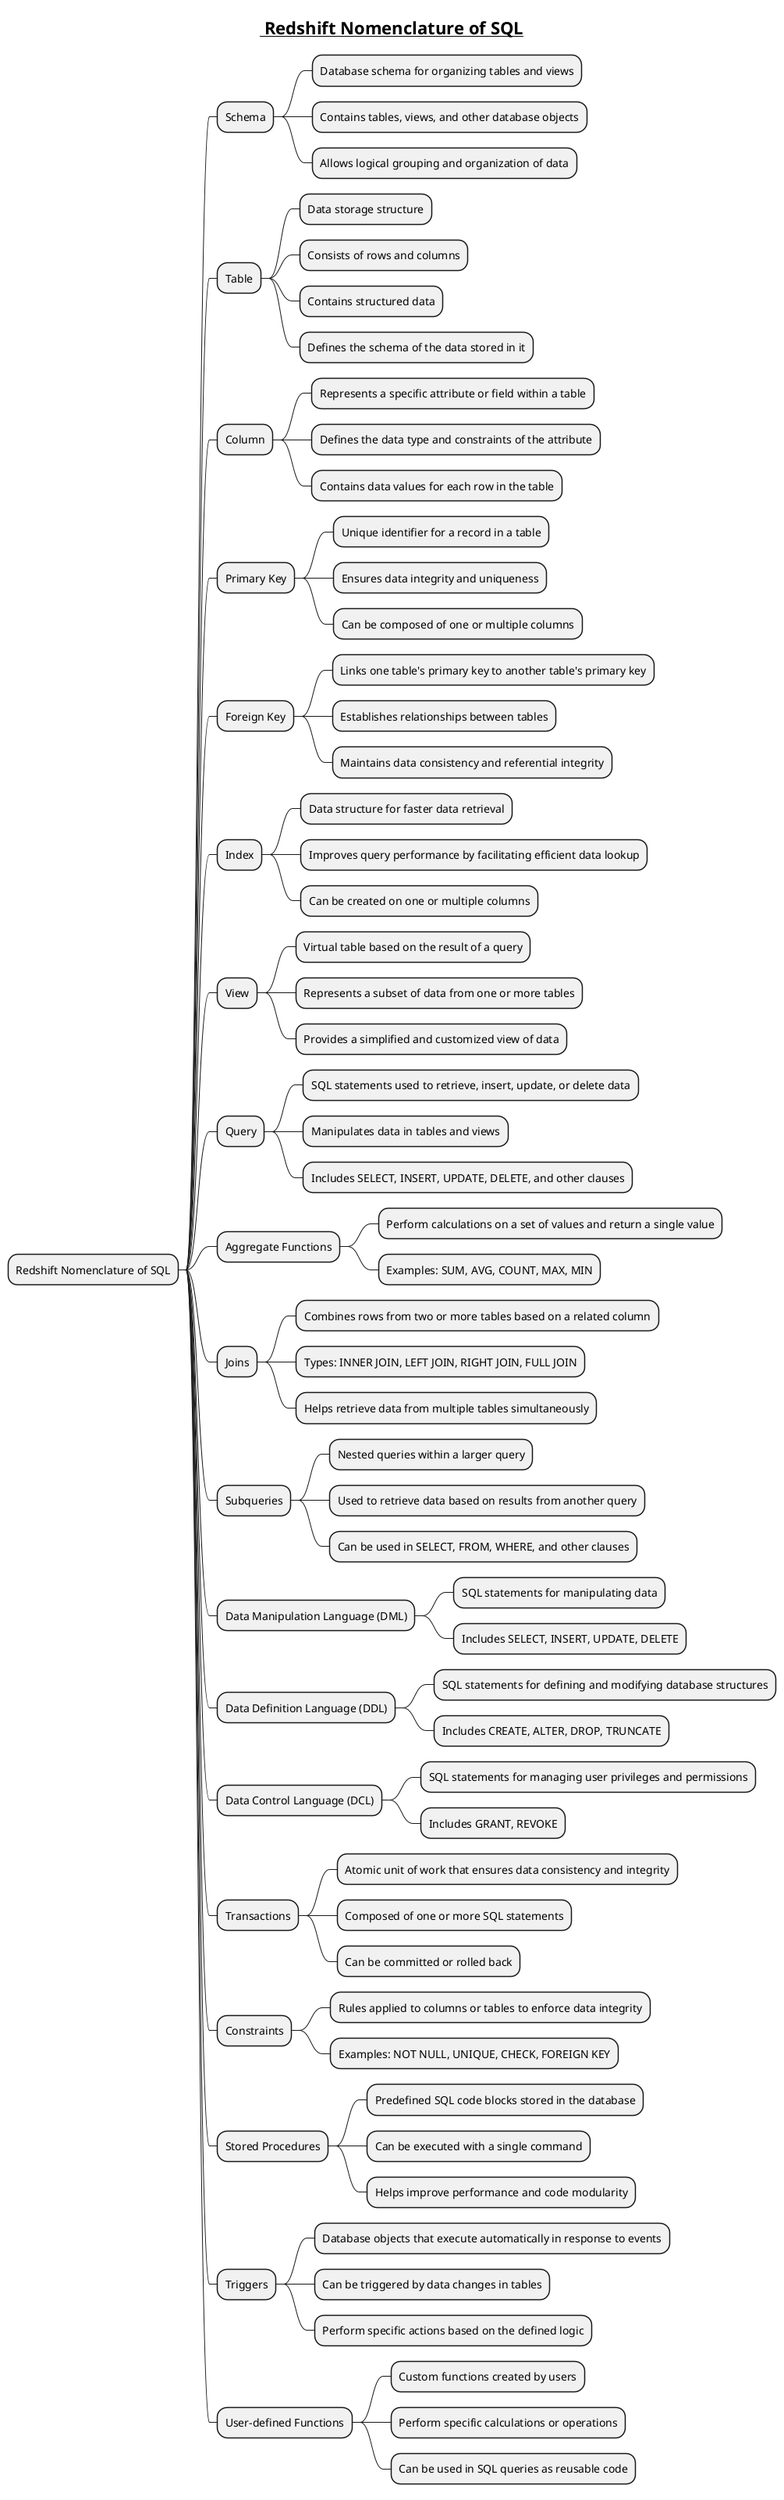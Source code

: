 @startmindmap

title =__ Redshift Nomenclature of SQL__

* Redshift Nomenclature of SQL
** Schema
*** Database schema for organizing tables and views
*** Contains tables, views, and other database objects
*** Allows logical grouping and organization of data
** Table
*** Data storage structure
*** Consists of rows and columns
*** Contains structured data
*** Defines the schema of the data stored in it
** Column
*** Represents a specific attribute or field within a table
*** Defines the data type and constraints of the attribute
*** Contains data values for each row in the table
** Primary Key
*** Unique identifier for a record in a table
*** Ensures data integrity and uniqueness
*** Can be composed of one or multiple columns
** Foreign Key
*** Links one table's primary key to another table's primary key
*** Establishes relationships between tables
*** Maintains data consistency and referential integrity
** Index
*** Data structure for faster data retrieval
*** Improves query performance by facilitating efficient data lookup
*** Can be created on one or multiple columns
** View
*** Virtual table based on the result of a query
*** Represents a subset of data from one or more tables
*** Provides a simplified and customized view of data
** Query
*** SQL statements used to retrieve, insert, update, or delete data
*** Manipulates data in tables and views
*** Includes SELECT, INSERT, UPDATE, DELETE, and other clauses
** Aggregate Functions
*** Perform calculations on a set of values and return a single value
*** Examples: SUM, AVG, COUNT, MAX, MIN
** Joins
*** Combines rows from two or more tables based on a related column
*** Types: INNER JOIN, LEFT JOIN, RIGHT JOIN, FULL JOIN
*** Helps retrieve data from multiple tables simultaneously
** Subqueries
*** Nested queries within a larger query
*** Used to retrieve data based on results from another query
*** Can be used in SELECT, FROM, WHERE, and other clauses
** Data Manipulation Language (DML)
*** SQL statements for manipulating data
*** Includes SELECT, INSERT, UPDATE, DELETE
** Data Definition Language (DDL)
*** SQL statements for defining and modifying database structures
*** Includes CREATE, ALTER, DROP, TRUNCATE
** Data Control Language (DCL)
*** SQL statements for managing user privileges and permissions
*** Includes GRANT, REVOKE
** Transactions
*** Atomic unit of work that ensures data consistency and integrity
*** Composed of one or more SQL statements
*** Can be committed or rolled back
** Constraints
*** Rules applied to columns or tables to enforce data integrity
*** Examples: NOT NULL, UNIQUE, CHECK, FOREIGN KEY
** Stored Procedures
*** Predefined SQL code blocks stored in the database
*** Can be executed with a single command
*** Helps improve performance and code modularity
** Triggers
*** Database objects that execute automatically in response to events
*** Can be triggered by data changes in tables
*** Perform specific actions based on the defined logic
** User-defined Functions
*** Custom functions created by users
*** Perform specific calculations or operations
*** Can be used in SQL queries as reusable code

@endmindmap
